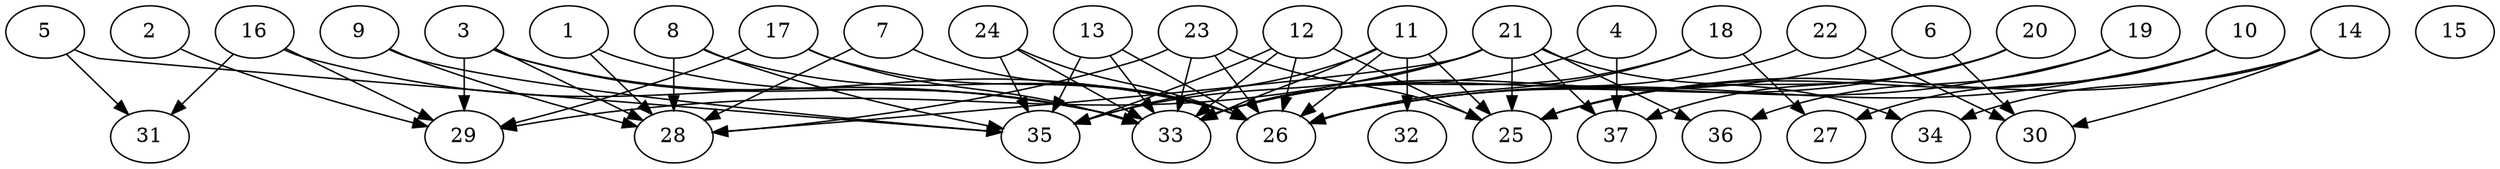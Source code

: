 // DAG (tier=3-complex, mode=compute, n=37, ccr=0.483, fat=0.743, density=0.604, regular=0.217, jump=0.219, mindata=1048576, maxdata=16777216)
// DAG automatically generated by daggen at Sun Aug 24 16:33:34 2025
// /home/ermia/Project/Environments/daggen/bin/daggen --dot --ccr 0.483 --fat 0.743 --regular 0.217 --density 0.604 --jump 0.219 --mindata 1048576 --maxdata 16777216 -n 37 
digraph G {
  1 [size="4199926184974351360", alpha="0.08", expect_size="2099963092487175680"]
  1 -> 28 [size ="2150974726602752"]
  1 -> 33 [size ="2150974726602752"]
  2 [size="927302056458330308608", alpha="0.09", expect_size="463651028229165154304"]
  2 -> 29 [size ="760742131269632"]
  3 [size="940509896684987219968", alpha="0.02", expect_size="470254948342493609984"]
  3 -> 26 [size ="767948742459392"]
  3 -> 28 [size ="767948742459392"]
  3 -> 29 [size ="767948742459392"]
  3 -> 33 [size ="767948742459392"]
  4 [size="2650623353454329856000", alpha="0.07", expect_size="1325311676727164928000"]
  4 -> 33 [size ="1532223081676800"]
  4 -> 37 [size ="1532223081676800"]
  5 [size="29958295543860953088", alpha="0.13", expect_size="14979147771930476544"]
  5 -> 31 [size ="77167551578112"]
  5 -> 35 [size ="77167551578112"]
  6 [size="32924267115633060", alpha="0.08", expect_size="16462133557816530"]
  6 -> 30 [size ="1193707650940928"]
  6 -> 33 [size ="1193707650940928"]
  7 [size="1427742645268728832", alpha="0.15", expect_size="713871322634364416"]
  7 -> 26 [size ="1551100628959232"]
  7 -> 28 [size ="1551100628959232"]
  8 [size="32835863597899892", alpha="0.13", expect_size="16417931798949946"]
  8 -> 26 [size ="1086934495526912"]
  8 -> 28 [size ="1086934495526912"]
  8 -> 35 [size ="1086934495526912"]
  9 [size="4476018376667316617216", alpha="0.11", expect_size="2238009188333658308608"]
  9 -> 28 [size ="2172790702604288"]
  9 -> 35 [size ="2172790702604288"]
  10 [size="1121793323816244477952", alpha="0.03", expect_size="560896661908122238976"]
  10 -> 25 [size ="863704576950272"]
  10 -> 26 [size ="863704576950272"]
  10 -> 27 [size ="863704576950272"]
  11 [size="820517871737210240", alpha="0.12", expect_size="410258935868605120"]
  11 -> 25 [size ="1439569018880000"]
  11 -> 26 [size ="1439569018880000"]
  11 -> 32 [size ="1439569018880000"]
  11 -> 33 [size ="1439569018880000"]
  11 -> 35 [size ="1439569018880000"]
  12 [size="2477437900929898643456", alpha="0.18", expect_size="1238718950464949321728"]
  12 -> 25 [size ="1464733131603968"]
  12 -> 26 [size ="1464733131603968"]
  12 -> 33 [size ="1464733131603968"]
  12 -> 35 [size ="1464733131603968"]
  13 [size="467820619639642128384", alpha="0.03", expect_size="233910309819821064192"]
  13 -> 26 [size ="482106396377088"]
  13 -> 33 [size ="482106396377088"]
  13 -> 35 [size ="482106396377088"]
  14 [size="2921781572394181632", alpha="0.11", expect_size="1460890786197090816"]
  14 -> 25 [size ="1334524931735552"]
  14 -> 30 [size ="1334524931735552"]
  14 -> 34 [size ="1334524931735552"]
  15 [size="108541824194913824", alpha="0.11", expect_size="54270912097456912"]
  16 [size="18127567258513144", alpha="0.06", expect_size="9063783629256572"]
  16 -> 29 [size ="308364970033152"]
  16 -> 31 [size ="308364970033152"]
  16 -> 33 [size ="308364970033152"]
  17 [size="855755856056656128", alpha="0.03", expect_size="427877928028328064"]
  17 -> 26 [size ="817357786185728"]
  17 -> 29 [size ="817357786185728"]
  17 -> 33 [size ="817357786185728"]
  18 [size="7042605410247302", alpha="0.19", expect_size="3521302705123651"]
  18 -> 26 [size ="127394509750272"]
  18 -> 27 [size ="127394509750272"]
  18 -> 33 [size ="127394509750272"]
  19 [size="3696106063702184165376", alpha="0.14", expect_size="1848053031851092082688"]
  19 -> 26 [size ="1912433182507008"]
  19 -> 36 [size ="1912433182507008"]
  20 [size="25328273098468444", alpha="0.09", expect_size="12664136549234222"]
  20 -> 25 [size ="16207629516800"]
  20 -> 26 [size ="16207629516800"]
  20 -> 37 [size ="16207629516800"]
  21 [size="1980168513549212928", alpha="0.14", expect_size="990084256774606464"]
  21 -> 25 [size ="2023953753178112"]
  21 -> 28 [size ="2023953753178112"]
  21 -> 29 [size ="2023953753178112"]
  21 -> 34 [size ="2023953753178112"]
  21 -> 35 [size ="2023953753178112"]
  21 -> 36 [size ="2023953753178112"]
  21 -> 37 [size ="2023953753178112"]
  22 [size="3590641109547547099136", alpha="0.16", expect_size="1795320554773773549568"]
  22 -> 30 [size ="1875878271254528"]
  22 -> 33 [size ="1875878271254528"]
  23 [size="45815077149936696", alpha="0.08", expect_size="22907538574968348"]
  23 -> 25 [size ="26162021531648"]
  23 -> 26 [size ="26162021531648"]
  23 -> 28 [size ="26162021531648"]
  23 -> 33 [size ="26162021531648"]
  24 [size="1242455375425197312", alpha="0.02", expect_size="621227687712598656"]
  24 -> 26 [size ="672399016067072"]
  24 -> 33 [size ="672399016067072"]
  24 -> 35 [size ="672399016067072"]
  25 [size="59815554922691360", alpha="0.00", expect_size="29907777461345680"]
  26 [size="15592573569772314", alpha="0.06", expect_size="7796286784886157"]
  27 [size="130475002667260416", alpha="0.03", expect_size="65237501333630208"]
  28 [size="2455851115325651", alpha="0.01", expect_size="1227925557662825"]
  29 [size="31695244628486352", alpha="0.15", expect_size="15847622314243176"]
  30 [size="113583847172570944", alpha="0.07", expect_size="56791923586285472"]
  31 [size="2647578074653239808", alpha="0.03", expect_size="1323789037326619904"]
  32 [size="881436907396931328", alpha="0.06", expect_size="440718453698465664"]
  33 [size="3510130347382926336", alpha="0.06", expect_size="1755065173691463168"]
  34 [size="1122520606808732", alpha="0.04", expect_size="561260303404366"]
  35 [size="3617526571474642944", alpha="0.20", expect_size="1808763285737321472"]
  36 [size="121213294527526207488", alpha="0.02", expect_size="60606647263763103744"]
  37 [size="5349365562105379", alpha="0.09", expect_size="2674682781052689"]
}